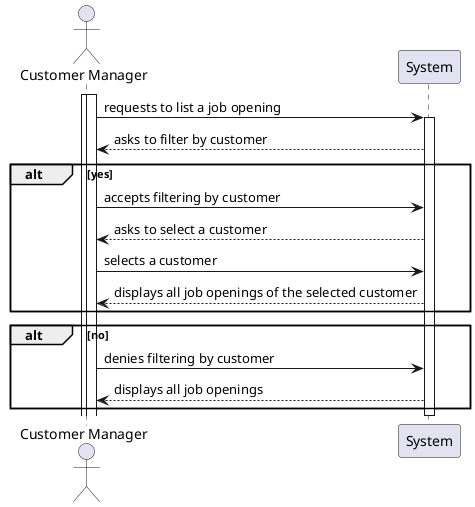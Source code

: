 @startuml

actor "Customer Manager" as customermanager
participant "System" as System

activate customermanager

activate customermanager

customermanager -> System : requests to list a job opening
activate System
System --> customermanager : asks to filter by customer
alt yes
customermanager -> System : accepts filtering by customer

System --> customermanager : asks to select a customer
customermanager -> System : selects a customer

System --> customermanager : displays all job openings of the selected customer

end if

alt no
customermanager -> System : denies filtering by customer
System --> customermanager : displays all job openings
end if

deactivate System



@enduml




